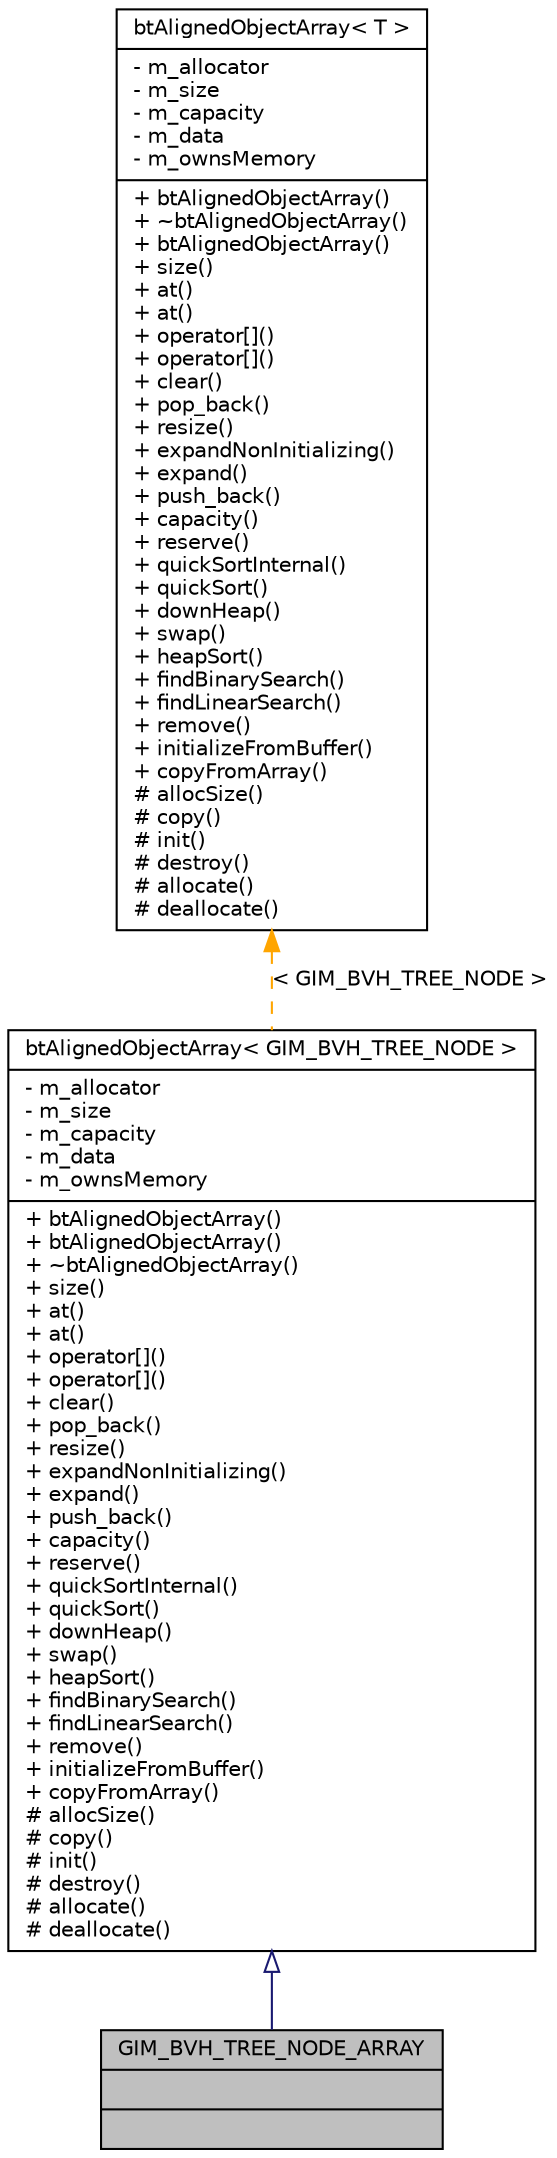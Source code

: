 digraph G
{
  edge [fontname="Helvetica",fontsize="10",labelfontname="Helvetica",labelfontsize="10"];
  node [fontname="Helvetica",fontsize="10",shape=record];
  Node1 [label="{GIM_BVH_TREE_NODE_ARRAY\n||}",height=0.2,width=0.4,color="black", fillcolor="grey75", style="filled" fontcolor="black"];
  Node2 -> Node1 [dir=back,color="midnightblue",fontsize="10",style="solid",arrowtail="empty",fontname="Helvetica"];
  Node2 [label="{btAlignedObjectArray\< GIM_BVH_TREE_NODE \>\n|- m_allocator\l- m_size\l- m_capacity\l- m_data\l- m_ownsMemory\l|+ btAlignedObjectArray()\l+ btAlignedObjectArray()\l+ ~btAlignedObjectArray()\l+ size()\l+ at()\l+ at()\l+ operator[]()\l+ operator[]()\l+ clear()\l+ pop_back()\l+ resize()\l+ expandNonInitializing()\l+ expand()\l+ push_back()\l+ capacity()\l+ reserve()\l+ quickSortInternal()\l+ quickSort()\l+ downHeap()\l+ swap()\l+ heapSort()\l+ findBinarySearch()\l+ findLinearSearch()\l+ remove()\l+ initializeFromBuffer()\l+ copyFromArray()\l# allocSize()\l# copy()\l# init()\l# destroy()\l# allocate()\l# deallocate()\l}",height=0.2,width=0.4,color="black", fillcolor="white", style="filled",URL="$dc/df2/classbtAlignedObjectArray.html"];
  Node3 -> Node2 [dir=back,color="orange",fontsize="10",style="dashed",label="\< GIM_BVH_TREE_NODE \>",fontname="Helvetica"];
  Node3 [label="{btAlignedObjectArray\< T \>\n|- m_allocator\l- m_size\l- m_capacity\l- m_data\l- m_ownsMemory\l|+ btAlignedObjectArray()\l+ ~btAlignedObjectArray()\l+ btAlignedObjectArray()\l+ size()\l+ at()\l+ at()\l+ operator[]()\l+ operator[]()\l+ clear()\l+ pop_back()\l+ resize()\l+ expandNonInitializing()\l+ expand()\l+ push_back()\l+ capacity()\l+ reserve()\l+ quickSortInternal()\l+ quickSort()\l+ downHeap()\l+ swap()\l+ heapSort()\l+ findBinarySearch()\l+ findLinearSearch()\l+ remove()\l+ initializeFromBuffer()\l+ copyFromArray()\l# allocSize()\l# copy()\l# init()\l# destroy()\l# allocate()\l# deallocate()\l}",height=0.2,width=0.4,color="black", fillcolor="white", style="filled",URL="$dc/df2/classbtAlignedObjectArray.html"];
}

